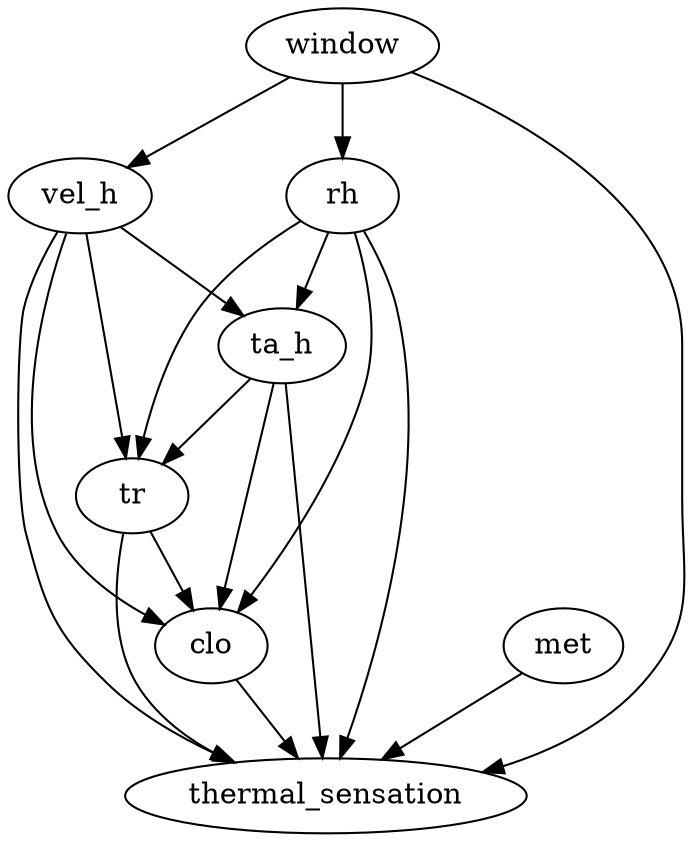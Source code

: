 digraph {
	ta_h -> tr
	vel_h -> ta_h
	rh -> ta_h
	ta_h -> clo
	ta_h -> thermal_sensation
	vel_h -> tr
	rh -> tr
	tr -> clo
	tr -> thermal_sensation
	vel_h -> clo
	vel_h -> thermal_sensation
	rh -> clo
	rh -> thermal_sensation
	met -> thermal_sensation
	clo -> thermal_sensation
	window -> vel_h
	window -> rh
	window -> thermal_sensation
}
